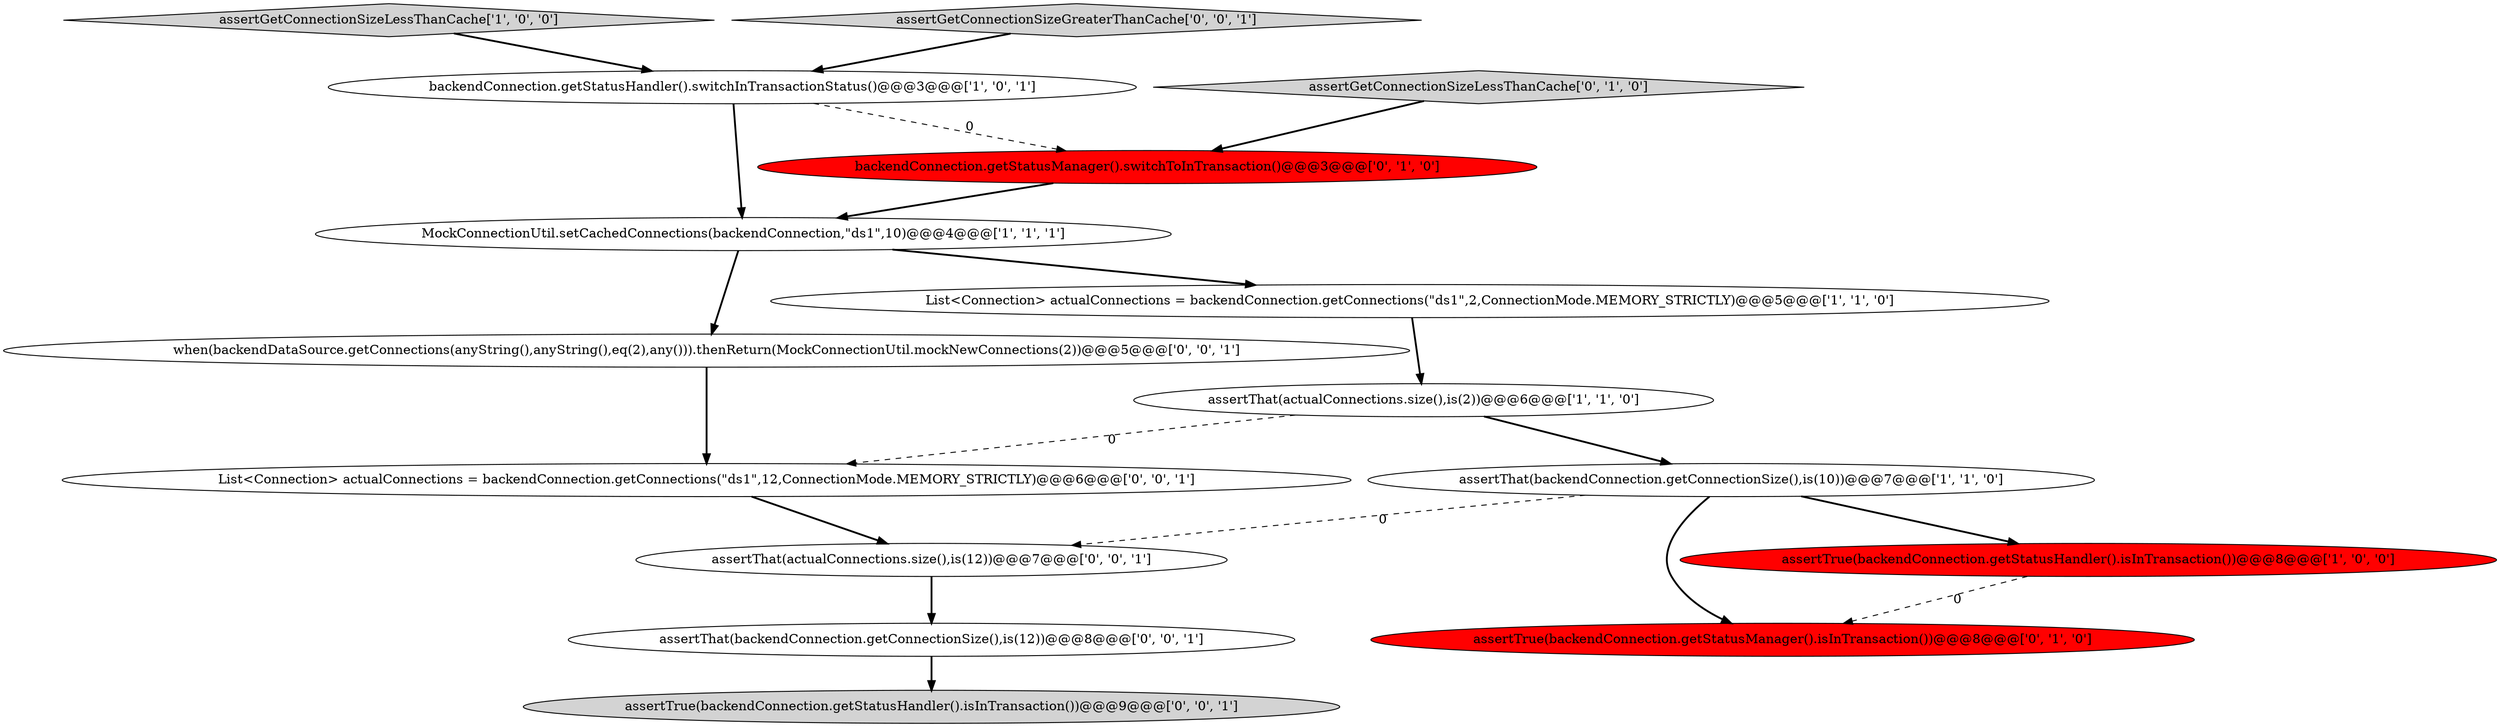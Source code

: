 digraph {
1 [style = filled, label = "assertGetConnectionSizeLessThanCache['1', '0', '0']", fillcolor = lightgray, shape = diamond image = "AAA0AAABBB1BBB"];
11 [style = filled, label = "assertTrue(backendConnection.getStatusHandler().isInTransaction())@@@9@@@['0', '0', '1']", fillcolor = lightgray, shape = ellipse image = "AAA0AAABBB3BBB"];
2 [style = filled, label = "MockConnectionUtil.setCachedConnections(backendConnection,\"ds1\",10)@@@4@@@['1', '1', '1']", fillcolor = white, shape = ellipse image = "AAA0AAABBB1BBB"];
9 [style = filled, label = "assertGetConnectionSizeLessThanCache['0', '1', '0']", fillcolor = lightgray, shape = diamond image = "AAA0AAABBB2BBB"];
15 [style = filled, label = "when(backendDataSource.getConnections(anyString(),anyString(),eq(2),any())).thenReturn(MockConnectionUtil.mockNewConnections(2))@@@5@@@['0', '0', '1']", fillcolor = white, shape = ellipse image = "AAA0AAABBB3BBB"];
8 [style = filled, label = "assertTrue(backendConnection.getStatusManager().isInTransaction())@@@8@@@['0', '1', '0']", fillcolor = red, shape = ellipse image = "AAA1AAABBB2BBB"];
6 [style = filled, label = "List<Connection> actualConnections = backendConnection.getConnections(\"ds1\",2,ConnectionMode.MEMORY_STRICTLY)@@@5@@@['1', '1', '0']", fillcolor = white, shape = ellipse image = "AAA0AAABBB1BBB"];
7 [style = filled, label = "backendConnection.getStatusManager().switchToInTransaction()@@@3@@@['0', '1', '0']", fillcolor = red, shape = ellipse image = "AAA1AAABBB2BBB"];
5 [style = filled, label = "assertThat(backendConnection.getConnectionSize(),is(10))@@@7@@@['1', '1', '0']", fillcolor = white, shape = ellipse image = "AAA0AAABBB1BBB"];
13 [style = filled, label = "List<Connection> actualConnections = backendConnection.getConnections(\"ds1\",12,ConnectionMode.MEMORY_STRICTLY)@@@6@@@['0', '0', '1']", fillcolor = white, shape = ellipse image = "AAA0AAABBB3BBB"];
4 [style = filled, label = "assertTrue(backendConnection.getStatusHandler().isInTransaction())@@@8@@@['1', '0', '0']", fillcolor = red, shape = ellipse image = "AAA1AAABBB1BBB"];
12 [style = filled, label = "assertThat(backendConnection.getConnectionSize(),is(12))@@@8@@@['0', '0', '1']", fillcolor = white, shape = ellipse image = "AAA0AAABBB3BBB"];
0 [style = filled, label = "backendConnection.getStatusHandler().switchInTransactionStatus()@@@3@@@['1', '0', '1']", fillcolor = white, shape = ellipse image = "AAA0AAABBB1BBB"];
10 [style = filled, label = "assertThat(actualConnections.size(),is(12))@@@7@@@['0', '0', '1']", fillcolor = white, shape = ellipse image = "AAA0AAABBB3BBB"];
14 [style = filled, label = "assertGetConnectionSizeGreaterThanCache['0', '0', '1']", fillcolor = lightgray, shape = diamond image = "AAA0AAABBB3BBB"];
3 [style = filled, label = "assertThat(actualConnections.size(),is(2))@@@6@@@['1', '1', '0']", fillcolor = white, shape = ellipse image = "AAA0AAABBB1BBB"];
13->10 [style = bold, label=""];
6->3 [style = bold, label=""];
5->8 [style = bold, label=""];
3->5 [style = bold, label=""];
15->13 [style = bold, label=""];
1->0 [style = bold, label=""];
4->8 [style = dashed, label="0"];
14->0 [style = bold, label=""];
5->10 [style = dashed, label="0"];
9->7 [style = bold, label=""];
0->7 [style = dashed, label="0"];
3->13 [style = dashed, label="0"];
10->12 [style = bold, label=""];
7->2 [style = bold, label=""];
2->6 [style = bold, label=""];
5->4 [style = bold, label=""];
2->15 [style = bold, label=""];
0->2 [style = bold, label=""];
12->11 [style = bold, label=""];
}
